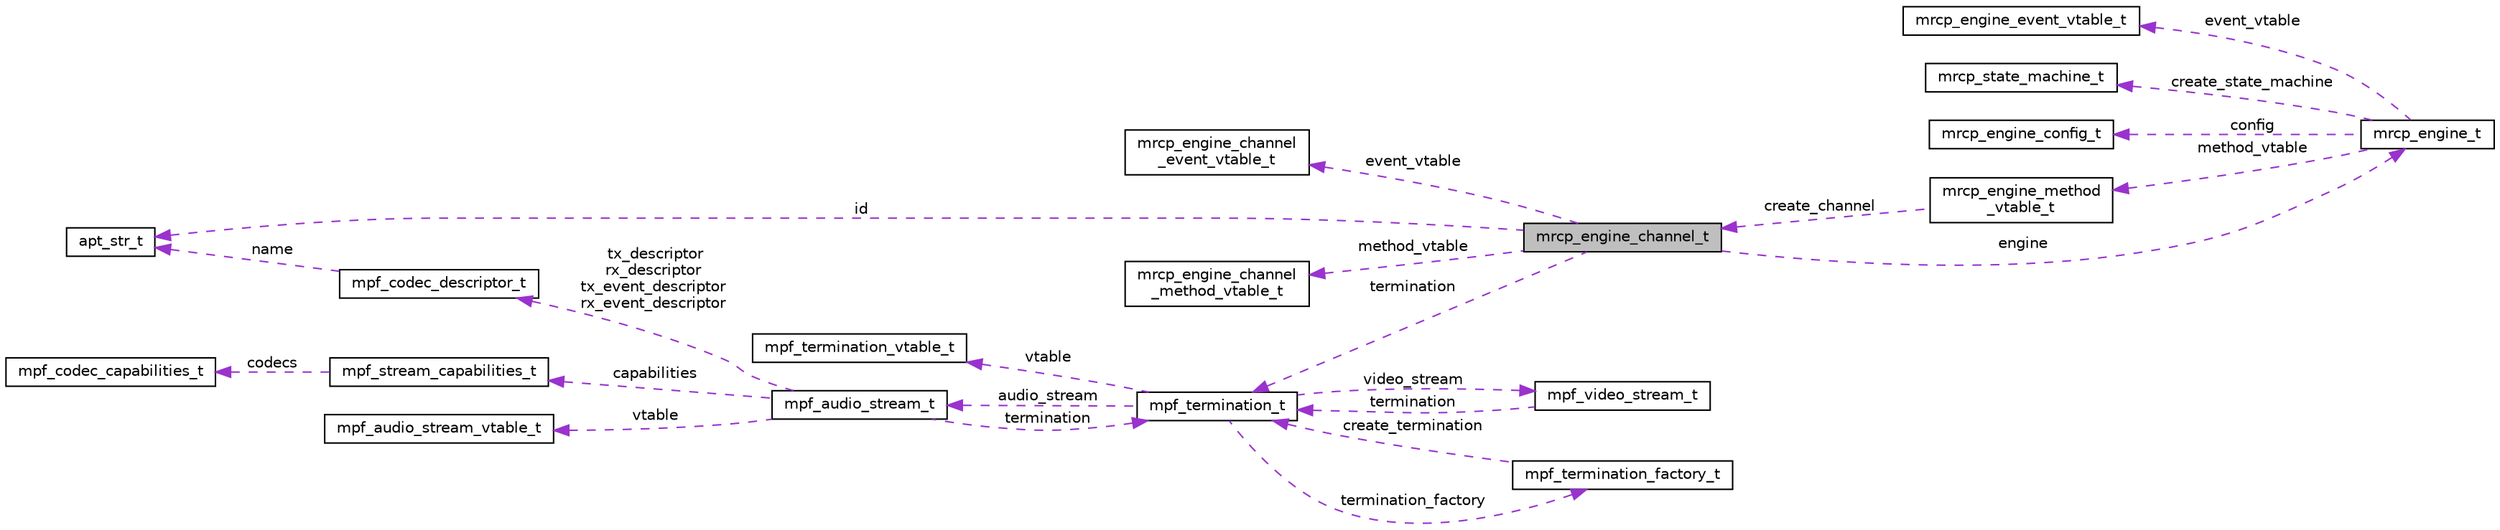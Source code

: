 digraph "mrcp_engine_channel_t"
{
  edge [fontname="Helvetica",fontsize="10",labelfontname="Helvetica",labelfontsize="10"];
  node [fontname="Helvetica",fontsize="10",shape=record];
  rankdir="LR";
  Node1 [label="mrcp_engine_channel_t",height=0.2,width=0.4,color="black", fillcolor="grey75", style="filled", fontcolor="black"];
  Node2 -> Node1 [dir="back",color="darkorchid3",fontsize="10",style="dashed",label=" event_vtable" ,fontname="Helvetica"];
  Node2 [label="mrcp_engine_channel\l_event_vtable_t",height=0.2,width=0.4,color="black", fillcolor="white", style="filled",URL="$structmrcp__engine__channel__event__vtable__t.html"];
  Node3 -> Node1 [dir="back",color="darkorchid3",fontsize="10",style="dashed",label=" id" ,fontname="Helvetica"];
  Node3 [label="apt_str_t",height=0.2,width=0.4,color="black", fillcolor="white", style="filled",URL="$structapt__str__t.html"];
  Node4 -> Node1 [dir="back",color="darkorchid3",fontsize="10",style="dashed",label=" engine" ,fontname="Helvetica"];
  Node4 [label="mrcp_engine_t",height=0.2,width=0.4,color="black", fillcolor="white", style="filled",URL="$structmrcp__engine__t.html"];
  Node5 -> Node4 [dir="back",color="darkorchid3",fontsize="10",style="dashed",label=" event_vtable" ,fontname="Helvetica"];
  Node5 [label="mrcp_engine_event_vtable_t",height=0.2,width=0.4,color="black", fillcolor="white", style="filled",URL="$structmrcp__engine__event__vtable__t.html"];
  Node6 -> Node4 [dir="back",color="darkorchid3",fontsize="10",style="dashed",label=" create_state_machine" ,fontname="Helvetica"];
  Node6 [label="mrcp_state_machine_t",height=0.2,width=0.4,color="black", fillcolor="white", style="filled",URL="$structmrcp__state__machine__t.html"];
  Node7 -> Node4 [dir="back",color="darkorchid3",fontsize="10",style="dashed",label=" method_vtable" ,fontname="Helvetica"];
  Node7 [label="mrcp_engine_method\l_vtable_t",height=0.2,width=0.4,color="black", fillcolor="white", style="filled",URL="$structmrcp__engine__method__vtable__t.html"];
  Node1 -> Node7 [dir="back",color="darkorchid3",fontsize="10",style="dashed",label=" create_channel" ,fontname="Helvetica"];
  Node8 -> Node4 [dir="back",color="darkorchid3",fontsize="10",style="dashed",label=" config" ,fontname="Helvetica"];
  Node8 [label="mrcp_engine_config_t",height=0.2,width=0.4,color="black", fillcolor="white", style="filled",URL="$structmrcp__engine__config__t.html"];
  Node9 -> Node1 [dir="back",color="darkorchid3",fontsize="10",style="dashed",label=" termination" ,fontname="Helvetica"];
  Node9 [label="mpf_termination_t",height=0.2,width=0.4,color="black", fillcolor="white", style="filled",URL="$structmpf__termination__t.html"];
  Node10 -> Node9 [dir="back",color="darkorchid3",fontsize="10",style="dashed",label=" vtable" ,fontname="Helvetica"];
  Node10 [label="mpf_termination_vtable_t",height=0.2,width=0.4,color="black", fillcolor="white", style="filled",URL="$structmpf__termination__vtable__t.html"];
  Node11 -> Node9 [dir="back",color="darkorchid3",fontsize="10",style="dashed",label=" termination_factory" ,fontname="Helvetica"];
  Node11 [label="mpf_termination_factory_t",height=0.2,width=0.4,color="black", fillcolor="white", style="filled",URL="$structmpf__termination__factory__t.html"];
  Node9 -> Node11 [dir="back",color="darkorchid3",fontsize="10",style="dashed",label=" create_termination" ,fontname="Helvetica"];
  Node12 -> Node9 [dir="back",color="darkorchid3",fontsize="10",style="dashed",label=" audio_stream" ,fontname="Helvetica"];
  Node12 [label="mpf_audio_stream_t",height=0.2,width=0.4,color="black", fillcolor="white", style="filled",URL="$structmpf__audio__stream__t.html"];
  Node13 -> Node12 [dir="back",color="darkorchid3",fontsize="10",style="dashed",label=" vtable" ,fontname="Helvetica"];
  Node13 [label="mpf_audio_stream_vtable_t",height=0.2,width=0.4,color="black", fillcolor="white", style="filled",URL="$structmpf__audio__stream__vtable__t.html"];
  Node14 -> Node12 [dir="back",color="darkorchid3",fontsize="10",style="dashed",label=" capabilities" ,fontname="Helvetica"];
  Node14 [label="mpf_stream_capabilities_t",height=0.2,width=0.4,color="black", fillcolor="white", style="filled",URL="$structmpf__stream__capabilities__t.html"];
  Node15 -> Node14 [dir="back",color="darkorchid3",fontsize="10",style="dashed",label=" codecs" ,fontname="Helvetica"];
  Node15 [label="mpf_codec_capabilities_t",height=0.2,width=0.4,color="black", fillcolor="white", style="filled",URL="$structmpf__codec__capabilities__t.html"];
  Node16 -> Node12 [dir="back",color="darkorchid3",fontsize="10",style="dashed",label=" tx_descriptor\nrx_descriptor\ntx_event_descriptor\nrx_event_descriptor" ,fontname="Helvetica"];
  Node16 [label="mpf_codec_descriptor_t",height=0.2,width=0.4,color="black", fillcolor="white", style="filled",URL="$structmpf__codec__descriptor__t.html"];
  Node3 -> Node16 [dir="back",color="darkorchid3",fontsize="10",style="dashed",label=" name" ,fontname="Helvetica"];
  Node9 -> Node12 [dir="back",color="darkorchid3",fontsize="10",style="dashed",label=" termination" ,fontname="Helvetica"];
  Node17 -> Node9 [dir="back",color="darkorchid3",fontsize="10",style="dashed",label=" video_stream" ,fontname="Helvetica"];
  Node17 [label="mpf_video_stream_t",height=0.2,width=0.4,color="black", fillcolor="white", style="filled",URL="$structmpf__video__stream__t.html"];
  Node9 -> Node17 [dir="back",color="darkorchid3",fontsize="10",style="dashed",label=" termination" ,fontname="Helvetica"];
  Node18 -> Node1 [dir="back",color="darkorchid3",fontsize="10",style="dashed",label=" method_vtable" ,fontname="Helvetica"];
  Node18 [label="mrcp_engine_channel\l_method_vtable_t",height=0.2,width=0.4,color="black", fillcolor="white", style="filled",URL="$structmrcp__engine__channel__method__vtable__t.html"];
}
